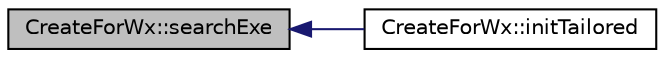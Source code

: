 digraph "CreateForWx::searchExe"
{
  edge [fontname="Helvetica",fontsize="10",labelfontname="Helvetica",labelfontsize="10"];
  node [fontname="Helvetica",fontsize="10",shape=record];
  rankdir="LR";
  Node111 [label="CreateForWx::searchExe",height=0.2,width=0.4,color="black", fillcolor="grey75", style="filled", fontcolor="black"];
  Node111 -> Node112 [dir="back",color="midnightblue",fontsize="10",style="solid",fontname="Helvetica"];
  Node112 [label="CreateForWx::initTailored",height=0.2,width=0.4,color="black", fillcolor="white", style="filled",URL="$class_create_for_wx.html#a9a7122b5d8f572300659c6b74616dae6",tooltip="Specific initialisation by inherited type. "];
}
